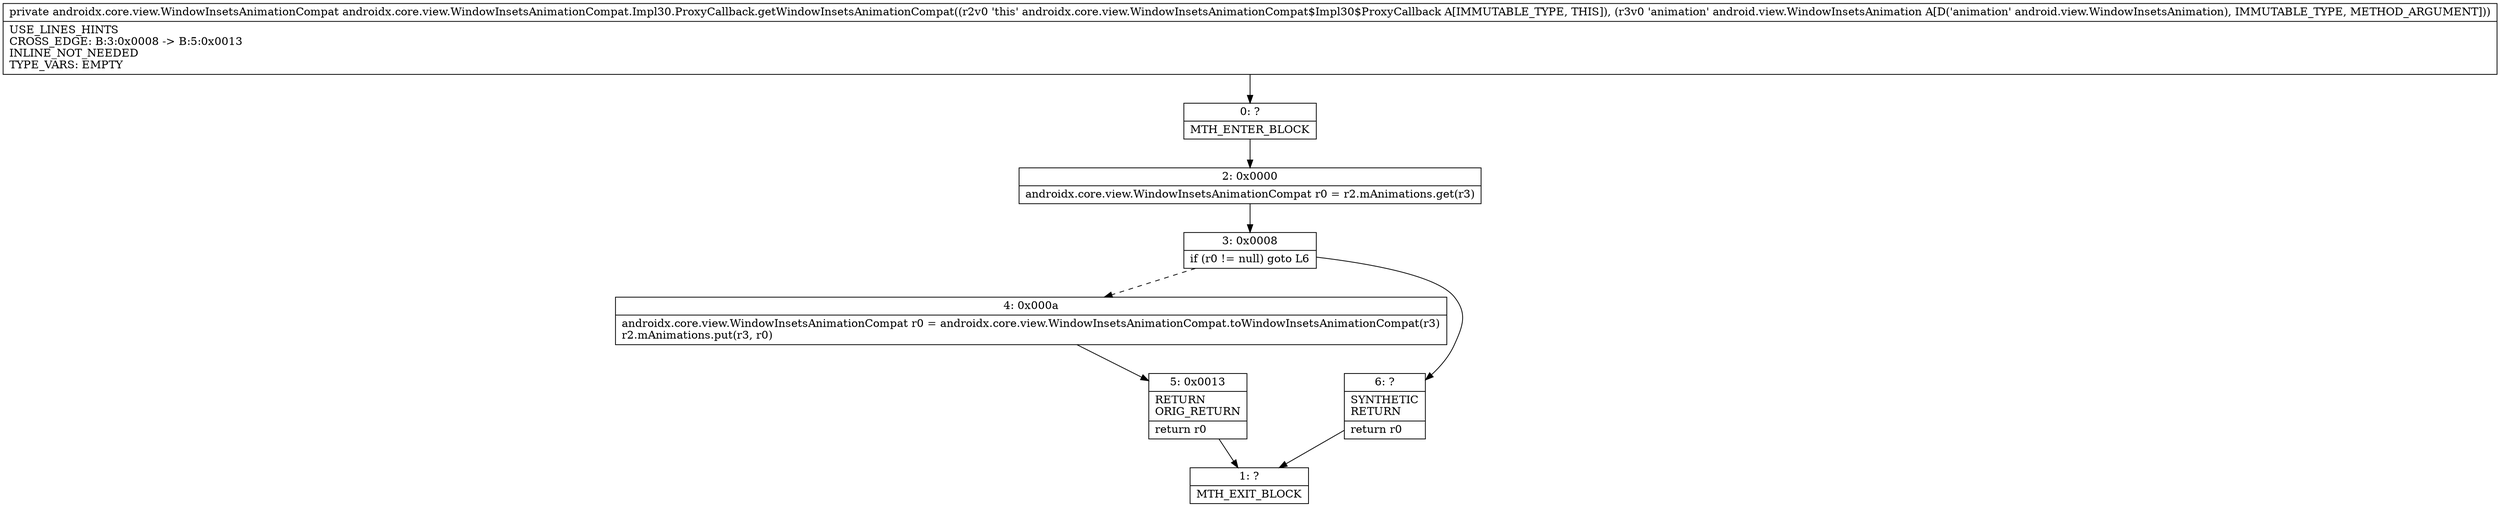 digraph "CFG forandroidx.core.view.WindowInsetsAnimationCompat.Impl30.ProxyCallback.getWindowInsetsAnimationCompat(Landroid\/view\/WindowInsetsAnimation;)Landroidx\/core\/view\/WindowInsetsAnimationCompat;" {
Node_0 [shape=record,label="{0\:\ ?|MTH_ENTER_BLOCK\l}"];
Node_2 [shape=record,label="{2\:\ 0x0000|androidx.core.view.WindowInsetsAnimationCompat r0 = r2.mAnimations.get(r3)\l}"];
Node_3 [shape=record,label="{3\:\ 0x0008|if (r0 != null) goto L6\l}"];
Node_4 [shape=record,label="{4\:\ 0x000a|androidx.core.view.WindowInsetsAnimationCompat r0 = androidx.core.view.WindowInsetsAnimationCompat.toWindowInsetsAnimationCompat(r3)\lr2.mAnimations.put(r3, r0)\l}"];
Node_5 [shape=record,label="{5\:\ 0x0013|RETURN\lORIG_RETURN\l|return r0\l}"];
Node_1 [shape=record,label="{1\:\ ?|MTH_EXIT_BLOCK\l}"];
Node_6 [shape=record,label="{6\:\ ?|SYNTHETIC\lRETURN\l|return r0\l}"];
MethodNode[shape=record,label="{private androidx.core.view.WindowInsetsAnimationCompat androidx.core.view.WindowInsetsAnimationCompat.Impl30.ProxyCallback.getWindowInsetsAnimationCompat((r2v0 'this' androidx.core.view.WindowInsetsAnimationCompat$Impl30$ProxyCallback A[IMMUTABLE_TYPE, THIS]), (r3v0 'animation' android.view.WindowInsetsAnimation A[D('animation' android.view.WindowInsetsAnimation), IMMUTABLE_TYPE, METHOD_ARGUMENT]))  | USE_LINES_HINTS\lCROSS_EDGE: B:3:0x0008 \-\> B:5:0x0013\lINLINE_NOT_NEEDED\lTYPE_VARS: EMPTY\l}"];
MethodNode -> Node_0;Node_0 -> Node_2;
Node_2 -> Node_3;
Node_3 -> Node_4[style=dashed];
Node_3 -> Node_6;
Node_4 -> Node_5;
Node_5 -> Node_1;
Node_6 -> Node_1;
}

